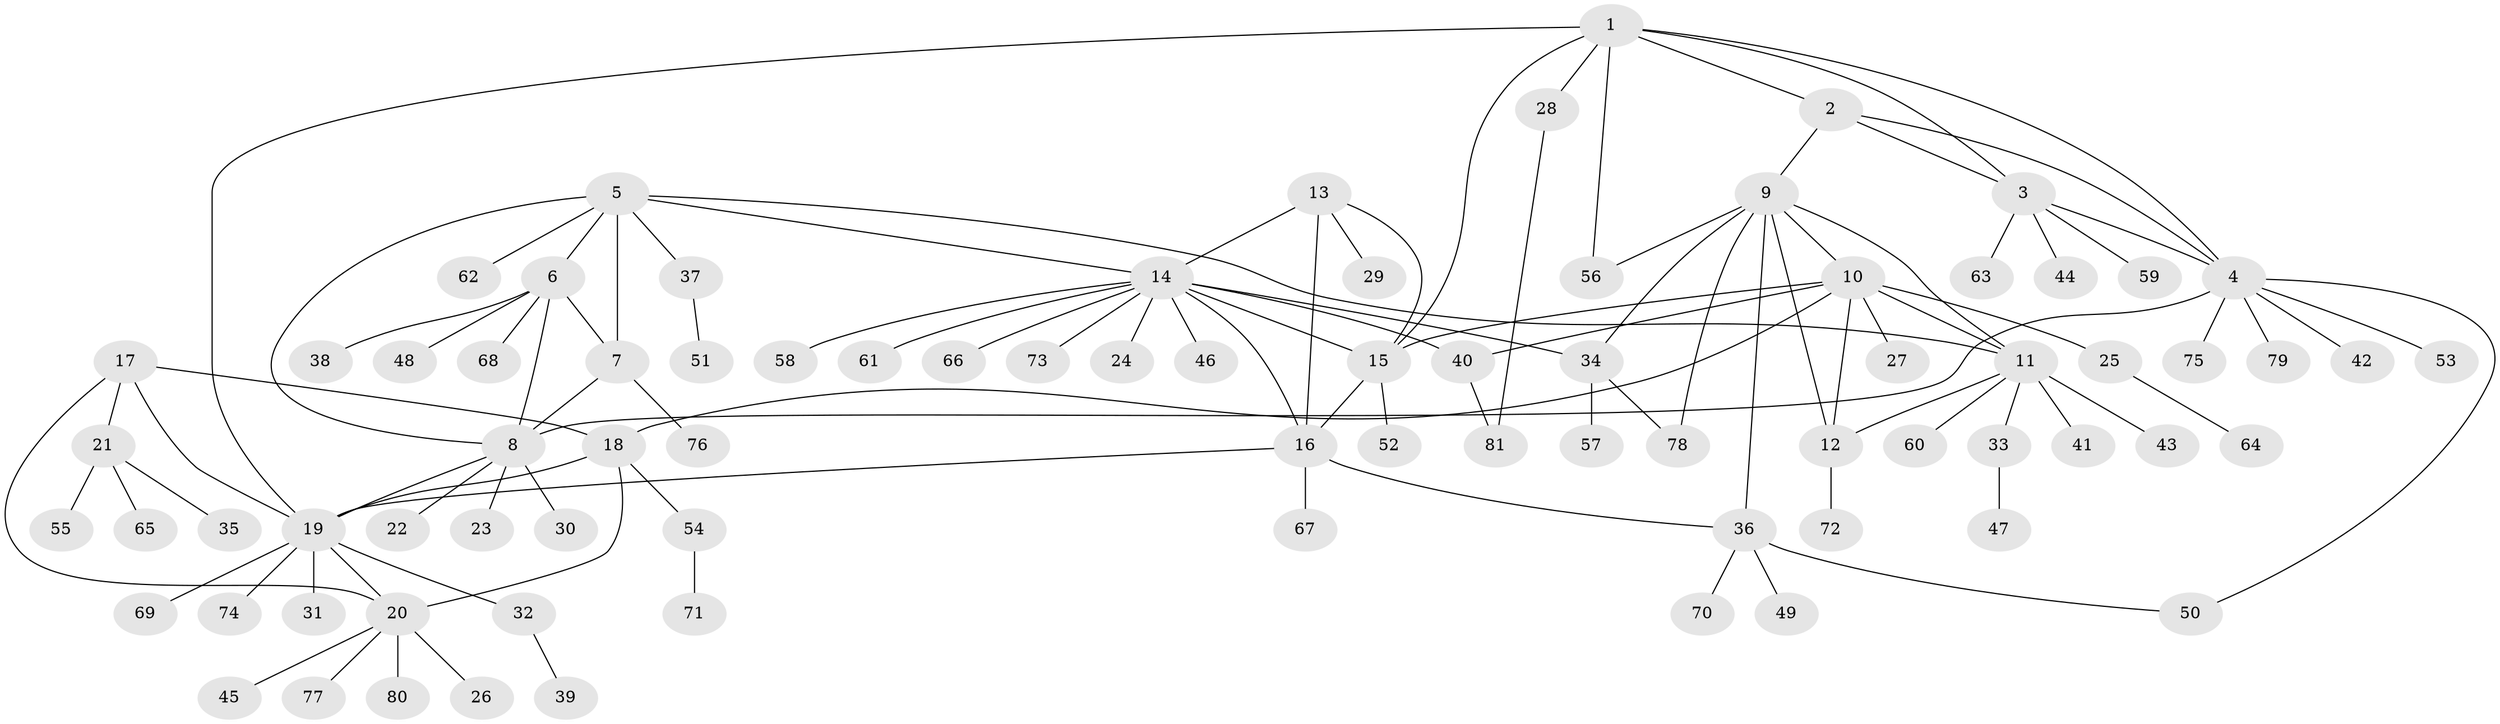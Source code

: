// Generated by graph-tools (version 1.1) at 2025/54/03/09/25 04:54:11]
// undirected, 81 vertices, 108 edges
graph export_dot {
graph [start="1"]
  node [color=gray90,style=filled];
  1;
  2;
  3;
  4;
  5;
  6;
  7;
  8;
  9;
  10;
  11;
  12;
  13;
  14;
  15;
  16;
  17;
  18;
  19;
  20;
  21;
  22;
  23;
  24;
  25;
  26;
  27;
  28;
  29;
  30;
  31;
  32;
  33;
  34;
  35;
  36;
  37;
  38;
  39;
  40;
  41;
  42;
  43;
  44;
  45;
  46;
  47;
  48;
  49;
  50;
  51;
  52;
  53;
  54;
  55;
  56;
  57;
  58;
  59;
  60;
  61;
  62;
  63;
  64;
  65;
  66;
  67;
  68;
  69;
  70;
  71;
  72;
  73;
  74;
  75;
  76;
  77;
  78;
  79;
  80;
  81;
  1 -- 2;
  1 -- 3;
  1 -- 4;
  1 -- 15;
  1 -- 19;
  1 -- 28;
  1 -- 56;
  2 -- 3;
  2 -- 4;
  2 -- 9;
  3 -- 4;
  3 -- 44;
  3 -- 59;
  3 -- 63;
  4 -- 8;
  4 -- 42;
  4 -- 50;
  4 -- 53;
  4 -- 75;
  4 -- 79;
  5 -- 6;
  5 -- 7;
  5 -- 8;
  5 -- 11;
  5 -- 14;
  5 -- 37;
  5 -- 62;
  6 -- 7;
  6 -- 8;
  6 -- 38;
  6 -- 48;
  6 -- 68;
  7 -- 8;
  7 -- 76;
  8 -- 19;
  8 -- 22;
  8 -- 23;
  8 -- 30;
  9 -- 10;
  9 -- 11;
  9 -- 12;
  9 -- 34;
  9 -- 36;
  9 -- 56;
  9 -- 78;
  10 -- 11;
  10 -- 12;
  10 -- 15;
  10 -- 18;
  10 -- 25;
  10 -- 27;
  10 -- 40;
  11 -- 12;
  11 -- 33;
  11 -- 41;
  11 -- 43;
  11 -- 60;
  12 -- 72;
  13 -- 14;
  13 -- 15;
  13 -- 16;
  13 -- 29;
  14 -- 15;
  14 -- 16;
  14 -- 24;
  14 -- 34;
  14 -- 40;
  14 -- 46;
  14 -- 58;
  14 -- 61;
  14 -- 66;
  14 -- 73;
  15 -- 16;
  15 -- 52;
  16 -- 19;
  16 -- 36;
  16 -- 67;
  17 -- 18;
  17 -- 19;
  17 -- 20;
  17 -- 21;
  18 -- 19;
  18 -- 20;
  18 -- 54;
  19 -- 20;
  19 -- 31;
  19 -- 32;
  19 -- 69;
  19 -- 74;
  20 -- 26;
  20 -- 45;
  20 -- 77;
  20 -- 80;
  21 -- 35;
  21 -- 55;
  21 -- 65;
  25 -- 64;
  28 -- 81;
  32 -- 39;
  33 -- 47;
  34 -- 57;
  34 -- 78;
  36 -- 49;
  36 -- 50;
  36 -- 70;
  37 -- 51;
  40 -- 81;
  54 -- 71;
}
